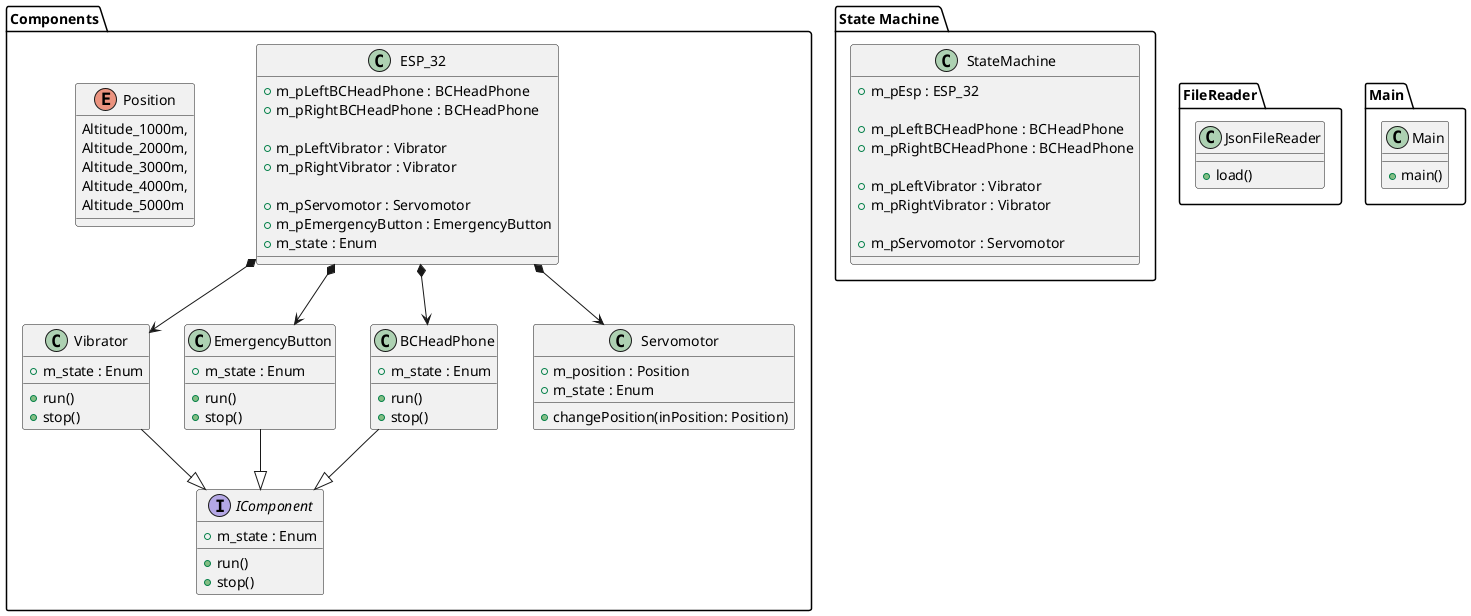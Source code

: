 @startuml
package "Components" {
    interface IComponent {
        +run()
        +stop()

        +m_state : Enum
    }

    class Vibrator {
        +run()
        +stop()

        +m_state : Enum
    }

    class EmergencyButton {
        +run()
        +stop()

        +m_state : Enum
    }

    class BCHeadPhone {
        +run()
        +stop()

        +m_state : Enum
    }

    class Servomotor {
        +changePosition(inPosition: Position)

        +m_position : Position
        +m_state : Enum
    }

    class ESP_32 {

        +m_pLeftBCHeadPhone : BCHeadPhone
        +m_pRightBCHeadPhone : BCHeadPhone

        +m_pLeftVibrator : Vibrator
        +m_pRightVibrator : Vibrator

        +m_pServomotor : Servomotor
        +m_pEmergencyButton : EmergencyButton
        +m_state : Enum
    }

    enum Position
    {
        Altitude_1000m,
        Altitude_2000m,
        Altitude_3000m,
        Altitude_4000m,
        Altitude_5000m
    }
    
}

package "State Machine" {
    class StateMachine {
        +m_pEsp : ESP_32

        +m_pLeftBCHeadPhone : BCHeadPhone
        +m_pRightBCHeadPhone : BCHeadPhone

        +m_pLeftVibrator : Vibrator
        +m_pRightVibrator : Vibrator

        +m_pServomotor : Servomotor
    }

}

package "FileReader" {
    class JsonFileReader {
        +load()
    }
}

package "Main" {
    class Main {
        +main()
    }
}

EmergencyButton --|> IComponent
Vibrator --|> IComponent
BCHeadPhone --|> IComponent

ESP_32 *--> BCHeadPhone
ESP_32 *--> EmergencyButton
ESP_32 *--> Vibrator
ESP_32 *--> Servomotor
@enduml